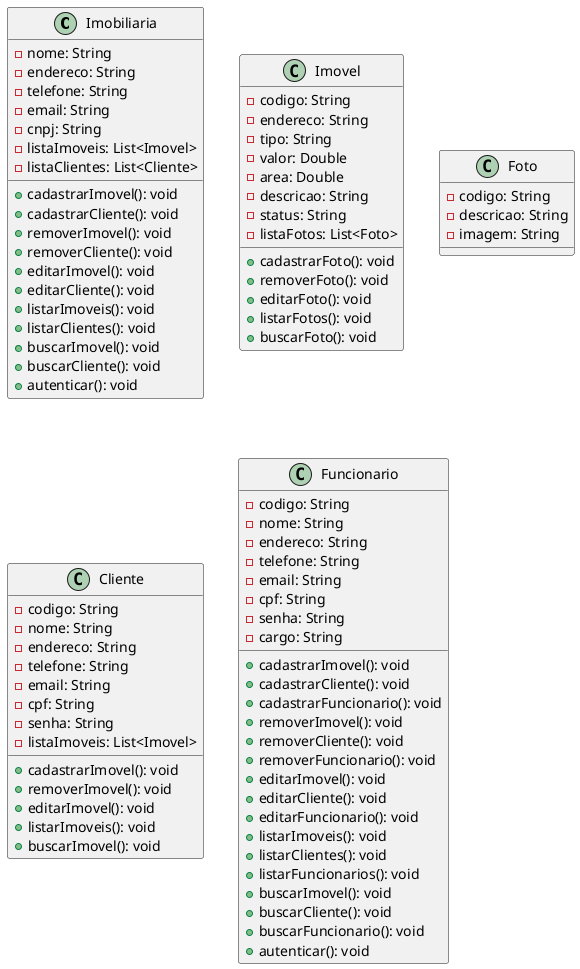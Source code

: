 @startuml Nome

class Imobiliaria {
    - nome: String
    - endereco: String
    - telefone: String
    - email: String
    - cnpj: String
    - listaImoveis: List<Imovel>
    - listaClientes: List<Cliente>
    + cadastrarImovel(): void
    + cadastrarCliente(): void
    + removerImovel(): void
    + removerCliente(): void
    + editarImovel(): void
    + editarCliente(): void
    + listarImoveis(): void
    + listarClientes(): void
    + buscarImovel(): void
    + buscarCliente(): void
    + autenticar(): void
}


class Imovel {
    - codigo: String
    - endereco: String
    - tipo: String
    - valor: Double
    - area: Double
    - descricao: String
    - status: String
    - listaFotos: List<Foto>
    + cadastrarFoto(): void
    + removerFoto(): void
    + editarFoto(): void
    + listarFotos(): void
    + buscarFoto(): void
}

class Foto {
    - codigo: String
    - descricao: String
    - imagem: String
}

class Cliente {
    - codigo: String
    - nome: String
    - endereco: String
    - telefone: String
    - email: String
    - cpf: String
    - senha: String
    - listaImoveis: List<Imovel>
    + cadastrarImovel(): void
    + removerImovel(): void
    + editarImovel(): void
    + listarImoveis(): void
    + buscarImovel(): void
}

class Funcionario {
    - codigo: String
    - nome: String
    - endereco: String
    - telefone: String
    - email: String
    - cpf: String
    - senha: String
    - cargo: String
    + cadastrarImovel(): void
    + cadastrarCliente(): void
    + cadastrarFuncionario(): void
    + removerImovel(): void
    + removerCliente(): void
    + removerFuncionario(): void
    + editarImovel(): void
    + editarCliente(): void
    + editarFuncionario(): void
    + listarImoveis(): void
    + listarClientes(): void
    + listarFuncionarios(): void
    + buscarImovel(): void
    + buscarCliente(): void
    + buscarFuncionario(): void
    + autenticar(): void
}


@enduml